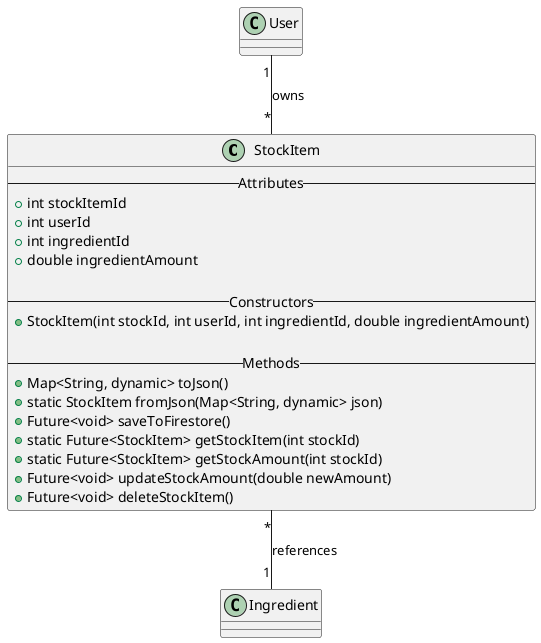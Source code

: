 @startuml

class StockItem {
    -- Attributes --
    + int stockItemId
    + int userId
    + int ingredientId
    + double ingredientAmount

    -- Constructors --
    + StockItem(int stockId, int userId, int ingredientId, double ingredientAmount)

    -- Methods --
    + Map<String, dynamic> toJson()
    + static StockItem fromJson(Map<String, dynamic> json)
    + Future<void> saveToFirestore()
    + static Future<StockItem> getStockItem(int stockId)
    + static Future<StockItem> getStockAmount(int stockId)
    + Future<void> updateStockAmount(double newAmount)
    + Future<void> deleteStockItem()
}


User "1" -- "*" StockItem : owns

StockItem "*" -- "1" Ingredient : references

@enduml
